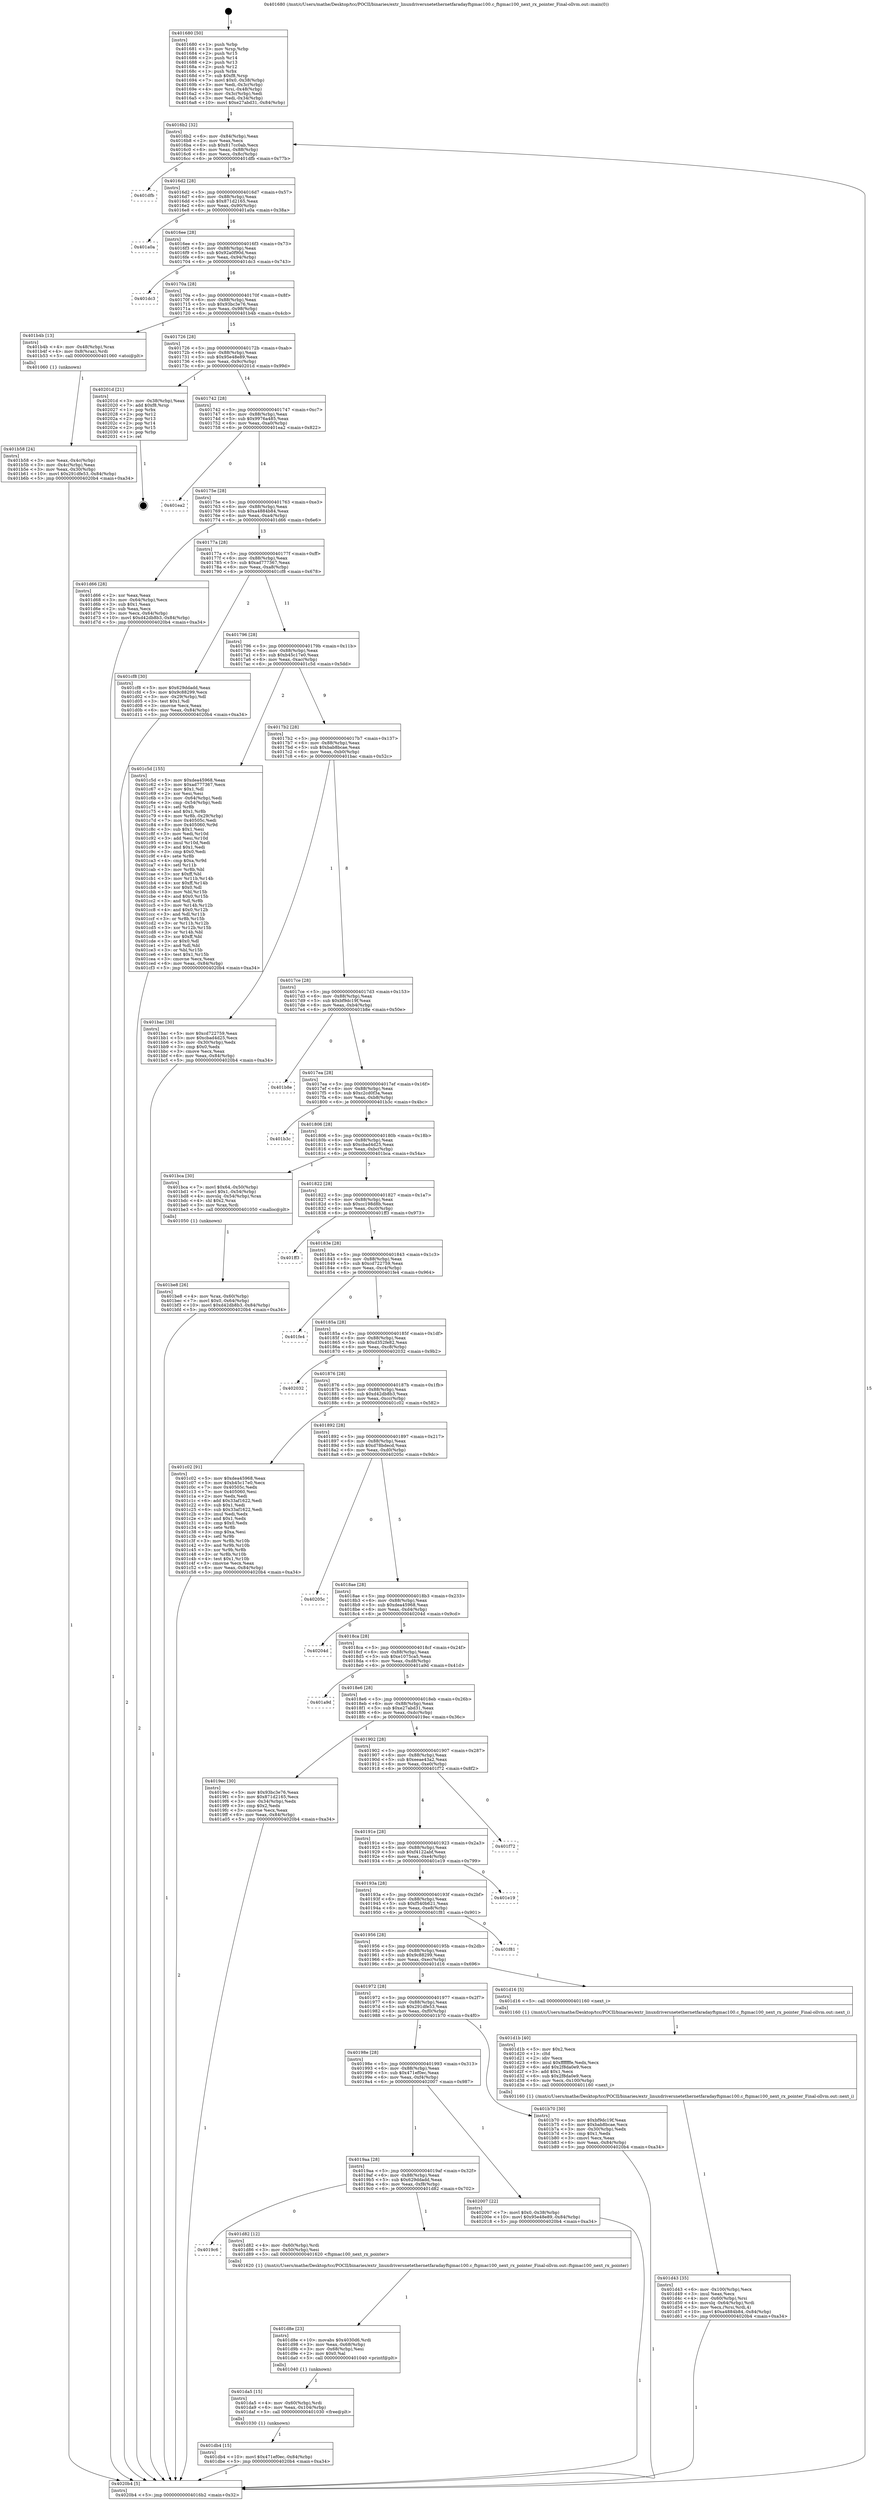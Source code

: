 digraph "0x401680" {
  label = "0x401680 (/mnt/c/Users/mathe/Desktop/tcc/POCII/binaries/extr_linuxdriversnetethernetfaradayftgmac100.c_ftgmac100_next_rx_pointer_Final-ollvm.out::main(0))"
  labelloc = "t"
  node[shape=record]

  Entry [label="",width=0.3,height=0.3,shape=circle,fillcolor=black,style=filled]
  "0x4016b2" [label="{
     0x4016b2 [32]\l
     | [instrs]\l
     &nbsp;&nbsp;0x4016b2 \<+6\>: mov -0x84(%rbp),%eax\l
     &nbsp;&nbsp;0x4016b8 \<+2\>: mov %eax,%ecx\l
     &nbsp;&nbsp;0x4016ba \<+6\>: sub $0x817cc0ab,%ecx\l
     &nbsp;&nbsp;0x4016c0 \<+6\>: mov %eax,-0x88(%rbp)\l
     &nbsp;&nbsp;0x4016c6 \<+6\>: mov %ecx,-0x8c(%rbp)\l
     &nbsp;&nbsp;0x4016cc \<+6\>: je 0000000000401dfb \<main+0x77b\>\l
  }"]
  "0x401dfb" [label="{
     0x401dfb\l
  }", style=dashed]
  "0x4016d2" [label="{
     0x4016d2 [28]\l
     | [instrs]\l
     &nbsp;&nbsp;0x4016d2 \<+5\>: jmp 00000000004016d7 \<main+0x57\>\l
     &nbsp;&nbsp;0x4016d7 \<+6\>: mov -0x88(%rbp),%eax\l
     &nbsp;&nbsp;0x4016dd \<+5\>: sub $0x871d2165,%eax\l
     &nbsp;&nbsp;0x4016e2 \<+6\>: mov %eax,-0x90(%rbp)\l
     &nbsp;&nbsp;0x4016e8 \<+6\>: je 0000000000401a0a \<main+0x38a\>\l
  }"]
  Exit [label="",width=0.3,height=0.3,shape=circle,fillcolor=black,style=filled,peripheries=2]
  "0x401a0a" [label="{
     0x401a0a\l
  }", style=dashed]
  "0x4016ee" [label="{
     0x4016ee [28]\l
     | [instrs]\l
     &nbsp;&nbsp;0x4016ee \<+5\>: jmp 00000000004016f3 \<main+0x73\>\l
     &nbsp;&nbsp;0x4016f3 \<+6\>: mov -0x88(%rbp),%eax\l
     &nbsp;&nbsp;0x4016f9 \<+5\>: sub $0x92a0f90d,%eax\l
     &nbsp;&nbsp;0x4016fe \<+6\>: mov %eax,-0x94(%rbp)\l
     &nbsp;&nbsp;0x401704 \<+6\>: je 0000000000401dc3 \<main+0x743\>\l
  }"]
  "0x401db4" [label="{
     0x401db4 [15]\l
     | [instrs]\l
     &nbsp;&nbsp;0x401db4 \<+10\>: movl $0x471ef0ec,-0x84(%rbp)\l
     &nbsp;&nbsp;0x401dbe \<+5\>: jmp 00000000004020b4 \<main+0xa34\>\l
  }"]
  "0x401dc3" [label="{
     0x401dc3\l
  }", style=dashed]
  "0x40170a" [label="{
     0x40170a [28]\l
     | [instrs]\l
     &nbsp;&nbsp;0x40170a \<+5\>: jmp 000000000040170f \<main+0x8f\>\l
     &nbsp;&nbsp;0x40170f \<+6\>: mov -0x88(%rbp),%eax\l
     &nbsp;&nbsp;0x401715 \<+5\>: sub $0x93bc3e76,%eax\l
     &nbsp;&nbsp;0x40171a \<+6\>: mov %eax,-0x98(%rbp)\l
     &nbsp;&nbsp;0x401720 \<+6\>: je 0000000000401b4b \<main+0x4cb\>\l
  }"]
  "0x401da5" [label="{
     0x401da5 [15]\l
     | [instrs]\l
     &nbsp;&nbsp;0x401da5 \<+4\>: mov -0x60(%rbp),%rdi\l
     &nbsp;&nbsp;0x401da9 \<+6\>: mov %eax,-0x104(%rbp)\l
     &nbsp;&nbsp;0x401daf \<+5\>: call 0000000000401030 \<free@plt\>\l
     | [calls]\l
     &nbsp;&nbsp;0x401030 \{1\} (unknown)\l
  }"]
  "0x401b4b" [label="{
     0x401b4b [13]\l
     | [instrs]\l
     &nbsp;&nbsp;0x401b4b \<+4\>: mov -0x48(%rbp),%rax\l
     &nbsp;&nbsp;0x401b4f \<+4\>: mov 0x8(%rax),%rdi\l
     &nbsp;&nbsp;0x401b53 \<+5\>: call 0000000000401060 \<atoi@plt\>\l
     | [calls]\l
     &nbsp;&nbsp;0x401060 \{1\} (unknown)\l
  }"]
  "0x401726" [label="{
     0x401726 [28]\l
     | [instrs]\l
     &nbsp;&nbsp;0x401726 \<+5\>: jmp 000000000040172b \<main+0xab\>\l
     &nbsp;&nbsp;0x40172b \<+6\>: mov -0x88(%rbp),%eax\l
     &nbsp;&nbsp;0x401731 \<+5\>: sub $0x95e48e89,%eax\l
     &nbsp;&nbsp;0x401736 \<+6\>: mov %eax,-0x9c(%rbp)\l
     &nbsp;&nbsp;0x40173c \<+6\>: je 000000000040201d \<main+0x99d\>\l
  }"]
  "0x401d8e" [label="{
     0x401d8e [23]\l
     | [instrs]\l
     &nbsp;&nbsp;0x401d8e \<+10\>: movabs $0x4030d6,%rdi\l
     &nbsp;&nbsp;0x401d98 \<+3\>: mov %eax,-0x68(%rbp)\l
     &nbsp;&nbsp;0x401d9b \<+3\>: mov -0x68(%rbp),%esi\l
     &nbsp;&nbsp;0x401d9e \<+2\>: mov $0x0,%al\l
     &nbsp;&nbsp;0x401da0 \<+5\>: call 0000000000401040 \<printf@plt\>\l
     | [calls]\l
     &nbsp;&nbsp;0x401040 \{1\} (unknown)\l
  }"]
  "0x40201d" [label="{
     0x40201d [21]\l
     | [instrs]\l
     &nbsp;&nbsp;0x40201d \<+3\>: mov -0x38(%rbp),%eax\l
     &nbsp;&nbsp;0x402020 \<+7\>: add $0xf8,%rsp\l
     &nbsp;&nbsp;0x402027 \<+1\>: pop %rbx\l
     &nbsp;&nbsp;0x402028 \<+2\>: pop %r12\l
     &nbsp;&nbsp;0x40202a \<+2\>: pop %r13\l
     &nbsp;&nbsp;0x40202c \<+2\>: pop %r14\l
     &nbsp;&nbsp;0x40202e \<+2\>: pop %r15\l
     &nbsp;&nbsp;0x402030 \<+1\>: pop %rbp\l
     &nbsp;&nbsp;0x402031 \<+1\>: ret\l
  }"]
  "0x401742" [label="{
     0x401742 [28]\l
     | [instrs]\l
     &nbsp;&nbsp;0x401742 \<+5\>: jmp 0000000000401747 \<main+0xc7\>\l
     &nbsp;&nbsp;0x401747 \<+6\>: mov -0x88(%rbp),%eax\l
     &nbsp;&nbsp;0x40174d \<+5\>: sub $0x9976a485,%eax\l
     &nbsp;&nbsp;0x401752 \<+6\>: mov %eax,-0xa0(%rbp)\l
     &nbsp;&nbsp;0x401758 \<+6\>: je 0000000000401ea2 \<main+0x822\>\l
  }"]
  "0x4019c6" [label="{
     0x4019c6\l
  }", style=dashed]
  "0x401ea2" [label="{
     0x401ea2\l
  }", style=dashed]
  "0x40175e" [label="{
     0x40175e [28]\l
     | [instrs]\l
     &nbsp;&nbsp;0x40175e \<+5\>: jmp 0000000000401763 \<main+0xe3\>\l
     &nbsp;&nbsp;0x401763 \<+6\>: mov -0x88(%rbp),%eax\l
     &nbsp;&nbsp;0x401769 \<+5\>: sub $0xa4884b84,%eax\l
     &nbsp;&nbsp;0x40176e \<+6\>: mov %eax,-0xa4(%rbp)\l
     &nbsp;&nbsp;0x401774 \<+6\>: je 0000000000401d66 \<main+0x6e6\>\l
  }"]
  "0x401d82" [label="{
     0x401d82 [12]\l
     | [instrs]\l
     &nbsp;&nbsp;0x401d82 \<+4\>: mov -0x60(%rbp),%rdi\l
     &nbsp;&nbsp;0x401d86 \<+3\>: mov -0x50(%rbp),%esi\l
     &nbsp;&nbsp;0x401d89 \<+5\>: call 0000000000401620 \<ftgmac100_next_rx_pointer\>\l
     | [calls]\l
     &nbsp;&nbsp;0x401620 \{1\} (/mnt/c/Users/mathe/Desktop/tcc/POCII/binaries/extr_linuxdriversnetethernetfaradayftgmac100.c_ftgmac100_next_rx_pointer_Final-ollvm.out::ftgmac100_next_rx_pointer)\l
  }"]
  "0x401d66" [label="{
     0x401d66 [28]\l
     | [instrs]\l
     &nbsp;&nbsp;0x401d66 \<+2\>: xor %eax,%eax\l
     &nbsp;&nbsp;0x401d68 \<+3\>: mov -0x64(%rbp),%ecx\l
     &nbsp;&nbsp;0x401d6b \<+3\>: sub $0x1,%eax\l
     &nbsp;&nbsp;0x401d6e \<+2\>: sub %eax,%ecx\l
     &nbsp;&nbsp;0x401d70 \<+3\>: mov %ecx,-0x64(%rbp)\l
     &nbsp;&nbsp;0x401d73 \<+10\>: movl $0xd42db8b3,-0x84(%rbp)\l
     &nbsp;&nbsp;0x401d7d \<+5\>: jmp 00000000004020b4 \<main+0xa34\>\l
  }"]
  "0x40177a" [label="{
     0x40177a [28]\l
     | [instrs]\l
     &nbsp;&nbsp;0x40177a \<+5\>: jmp 000000000040177f \<main+0xff\>\l
     &nbsp;&nbsp;0x40177f \<+6\>: mov -0x88(%rbp),%eax\l
     &nbsp;&nbsp;0x401785 \<+5\>: sub $0xad777367,%eax\l
     &nbsp;&nbsp;0x40178a \<+6\>: mov %eax,-0xa8(%rbp)\l
     &nbsp;&nbsp;0x401790 \<+6\>: je 0000000000401cf8 \<main+0x678\>\l
  }"]
  "0x4019aa" [label="{
     0x4019aa [28]\l
     | [instrs]\l
     &nbsp;&nbsp;0x4019aa \<+5\>: jmp 00000000004019af \<main+0x32f\>\l
     &nbsp;&nbsp;0x4019af \<+6\>: mov -0x88(%rbp),%eax\l
     &nbsp;&nbsp;0x4019b5 \<+5\>: sub $0x629ddadd,%eax\l
     &nbsp;&nbsp;0x4019ba \<+6\>: mov %eax,-0xf8(%rbp)\l
     &nbsp;&nbsp;0x4019c0 \<+6\>: je 0000000000401d82 \<main+0x702\>\l
  }"]
  "0x401cf8" [label="{
     0x401cf8 [30]\l
     | [instrs]\l
     &nbsp;&nbsp;0x401cf8 \<+5\>: mov $0x629ddadd,%eax\l
     &nbsp;&nbsp;0x401cfd \<+5\>: mov $0x9c88299,%ecx\l
     &nbsp;&nbsp;0x401d02 \<+3\>: mov -0x29(%rbp),%dl\l
     &nbsp;&nbsp;0x401d05 \<+3\>: test $0x1,%dl\l
     &nbsp;&nbsp;0x401d08 \<+3\>: cmovne %ecx,%eax\l
     &nbsp;&nbsp;0x401d0b \<+6\>: mov %eax,-0x84(%rbp)\l
     &nbsp;&nbsp;0x401d11 \<+5\>: jmp 00000000004020b4 \<main+0xa34\>\l
  }"]
  "0x401796" [label="{
     0x401796 [28]\l
     | [instrs]\l
     &nbsp;&nbsp;0x401796 \<+5\>: jmp 000000000040179b \<main+0x11b\>\l
     &nbsp;&nbsp;0x40179b \<+6\>: mov -0x88(%rbp),%eax\l
     &nbsp;&nbsp;0x4017a1 \<+5\>: sub $0xb45c17e0,%eax\l
     &nbsp;&nbsp;0x4017a6 \<+6\>: mov %eax,-0xac(%rbp)\l
     &nbsp;&nbsp;0x4017ac \<+6\>: je 0000000000401c5d \<main+0x5dd\>\l
  }"]
  "0x402007" [label="{
     0x402007 [22]\l
     | [instrs]\l
     &nbsp;&nbsp;0x402007 \<+7\>: movl $0x0,-0x38(%rbp)\l
     &nbsp;&nbsp;0x40200e \<+10\>: movl $0x95e48e89,-0x84(%rbp)\l
     &nbsp;&nbsp;0x402018 \<+5\>: jmp 00000000004020b4 \<main+0xa34\>\l
  }"]
  "0x401c5d" [label="{
     0x401c5d [155]\l
     | [instrs]\l
     &nbsp;&nbsp;0x401c5d \<+5\>: mov $0xdea45968,%eax\l
     &nbsp;&nbsp;0x401c62 \<+5\>: mov $0xad777367,%ecx\l
     &nbsp;&nbsp;0x401c67 \<+2\>: mov $0x1,%dl\l
     &nbsp;&nbsp;0x401c69 \<+2\>: xor %esi,%esi\l
     &nbsp;&nbsp;0x401c6b \<+3\>: mov -0x64(%rbp),%edi\l
     &nbsp;&nbsp;0x401c6e \<+3\>: cmp -0x54(%rbp),%edi\l
     &nbsp;&nbsp;0x401c71 \<+4\>: setl %r8b\l
     &nbsp;&nbsp;0x401c75 \<+4\>: and $0x1,%r8b\l
     &nbsp;&nbsp;0x401c79 \<+4\>: mov %r8b,-0x29(%rbp)\l
     &nbsp;&nbsp;0x401c7d \<+7\>: mov 0x40505c,%edi\l
     &nbsp;&nbsp;0x401c84 \<+8\>: mov 0x405060,%r9d\l
     &nbsp;&nbsp;0x401c8c \<+3\>: sub $0x1,%esi\l
     &nbsp;&nbsp;0x401c8f \<+3\>: mov %edi,%r10d\l
     &nbsp;&nbsp;0x401c92 \<+3\>: add %esi,%r10d\l
     &nbsp;&nbsp;0x401c95 \<+4\>: imul %r10d,%edi\l
     &nbsp;&nbsp;0x401c99 \<+3\>: and $0x1,%edi\l
     &nbsp;&nbsp;0x401c9c \<+3\>: cmp $0x0,%edi\l
     &nbsp;&nbsp;0x401c9f \<+4\>: sete %r8b\l
     &nbsp;&nbsp;0x401ca3 \<+4\>: cmp $0xa,%r9d\l
     &nbsp;&nbsp;0x401ca7 \<+4\>: setl %r11b\l
     &nbsp;&nbsp;0x401cab \<+3\>: mov %r8b,%bl\l
     &nbsp;&nbsp;0x401cae \<+3\>: xor $0xff,%bl\l
     &nbsp;&nbsp;0x401cb1 \<+3\>: mov %r11b,%r14b\l
     &nbsp;&nbsp;0x401cb4 \<+4\>: xor $0xff,%r14b\l
     &nbsp;&nbsp;0x401cb8 \<+3\>: xor $0x0,%dl\l
     &nbsp;&nbsp;0x401cbb \<+3\>: mov %bl,%r15b\l
     &nbsp;&nbsp;0x401cbe \<+4\>: and $0x0,%r15b\l
     &nbsp;&nbsp;0x401cc2 \<+3\>: and %dl,%r8b\l
     &nbsp;&nbsp;0x401cc5 \<+3\>: mov %r14b,%r12b\l
     &nbsp;&nbsp;0x401cc8 \<+4\>: and $0x0,%r12b\l
     &nbsp;&nbsp;0x401ccc \<+3\>: and %dl,%r11b\l
     &nbsp;&nbsp;0x401ccf \<+3\>: or %r8b,%r15b\l
     &nbsp;&nbsp;0x401cd2 \<+3\>: or %r11b,%r12b\l
     &nbsp;&nbsp;0x401cd5 \<+3\>: xor %r12b,%r15b\l
     &nbsp;&nbsp;0x401cd8 \<+3\>: or %r14b,%bl\l
     &nbsp;&nbsp;0x401cdb \<+3\>: xor $0xff,%bl\l
     &nbsp;&nbsp;0x401cde \<+3\>: or $0x0,%dl\l
     &nbsp;&nbsp;0x401ce1 \<+2\>: and %dl,%bl\l
     &nbsp;&nbsp;0x401ce3 \<+3\>: or %bl,%r15b\l
     &nbsp;&nbsp;0x401ce6 \<+4\>: test $0x1,%r15b\l
     &nbsp;&nbsp;0x401cea \<+3\>: cmovne %ecx,%eax\l
     &nbsp;&nbsp;0x401ced \<+6\>: mov %eax,-0x84(%rbp)\l
     &nbsp;&nbsp;0x401cf3 \<+5\>: jmp 00000000004020b4 \<main+0xa34\>\l
  }"]
  "0x4017b2" [label="{
     0x4017b2 [28]\l
     | [instrs]\l
     &nbsp;&nbsp;0x4017b2 \<+5\>: jmp 00000000004017b7 \<main+0x137\>\l
     &nbsp;&nbsp;0x4017b7 \<+6\>: mov -0x88(%rbp),%eax\l
     &nbsp;&nbsp;0x4017bd \<+5\>: sub $0xbab8bcae,%eax\l
     &nbsp;&nbsp;0x4017c2 \<+6\>: mov %eax,-0xb0(%rbp)\l
     &nbsp;&nbsp;0x4017c8 \<+6\>: je 0000000000401bac \<main+0x52c\>\l
  }"]
  "0x401d43" [label="{
     0x401d43 [35]\l
     | [instrs]\l
     &nbsp;&nbsp;0x401d43 \<+6\>: mov -0x100(%rbp),%ecx\l
     &nbsp;&nbsp;0x401d49 \<+3\>: imul %eax,%ecx\l
     &nbsp;&nbsp;0x401d4c \<+4\>: mov -0x60(%rbp),%rsi\l
     &nbsp;&nbsp;0x401d50 \<+4\>: movslq -0x64(%rbp),%rdi\l
     &nbsp;&nbsp;0x401d54 \<+3\>: mov %ecx,(%rsi,%rdi,4)\l
     &nbsp;&nbsp;0x401d57 \<+10\>: movl $0xa4884b84,-0x84(%rbp)\l
     &nbsp;&nbsp;0x401d61 \<+5\>: jmp 00000000004020b4 \<main+0xa34\>\l
  }"]
  "0x401bac" [label="{
     0x401bac [30]\l
     | [instrs]\l
     &nbsp;&nbsp;0x401bac \<+5\>: mov $0xcd722759,%eax\l
     &nbsp;&nbsp;0x401bb1 \<+5\>: mov $0xcbad4d25,%ecx\l
     &nbsp;&nbsp;0x401bb6 \<+3\>: mov -0x30(%rbp),%edx\l
     &nbsp;&nbsp;0x401bb9 \<+3\>: cmp $0x0,%edx\l
     &nbsp;&nbsp;0x401bbc \<+3\>: cmove %ecx,%eax\l
     &nbsp;&nbsp;0x401bbf \<+6\>: mov %eax,-0x84(%rbp)\l
     &nbsp;&nbsp;0x401bc5 \<+5\>: jmp 00000000004020b4 \<main+0xa34\>\l
  }"]
  "0x4017ce" [label="{
     0x4017ce [28]\l
     | [instrs]\l
     &nbsp;&nbsp;0x4017ce \<+5\>: jmp 00000000004017d3 \<main+0x153\>\l
     &nbsp;&nbsp;0x4017d3 \<+6\>: mov -0x88(%rbp),%eax\l
     &nbsp;&nbsp;0x4017d9 \<+5\>: sub $0xbf9dc19f,%eax\l
     &nbsp;&nbsp;0x4017de \<+6\>: mov %eax,-0xb4(%rbp)\l
     &nbsp;&nbsp;0x4017e4 \<+6\>: je 0000000000401b8e \<main+0x50e\>\l
  }"]
  "0x401d1b" [label="{
     0x401d1b [40]\l
     | [instrs]\l
     &nbsp;&nbsp;0x401d1b \<+5\>: mov $0x2,%ecx\l
     &nbsp;&nbsp;0x401d20 \<+1\>: cltd\l
     &nbsp;&nbsp;0x401d21 \<+2\>: idiv %ecx\l
     &nbsp;&nbsp;0x401d23 \<+6\>: imul $0xfffffffe,%edx,%ecx\l
     &nbsp;&nbsp;0x401d29 \<+6\>: add $0x2f8da0e9,%ecx\l
     &nbsp;&nbsp;0x401d2f \<+3\>: add $0x1,%ecx\l
     &nbsp;&nbsp;0x401d32 \<+6\>: sub $0x2f8da0e9,%ecx\l
     &nbsp;&nbsp;0x401d38 \<+6\>: mov %ecx,-0x100(%rbp)\l
     &nbsp;&nbsp;0x401d3e \<+5\>: call 0000000000401160 \<next_i\>\l
     | [calls]\l
     &nbsp;&nbsp;0x401160 \{1\} (/mnt/c/Users/mathe/Desktop/tcc/POCII/binaries/extr_linuxdriversnetethernetfaradayftgmac100.c_ftgmac100_next_rx_pointer_Final-ollvm.out::next_i)\l
  }"]
  "0x401b8e" [label="{
     0x401b8e\l
  }", style=dashed]
  "0x4017ea" [label="{
     0x4017ea [28]\l
     | [instrs]\l
     &nbsp;&nbsp;0x4017ea \<+5\>: jmp 00000000004017ef \<main+0x16f\>\l
     &nbsp;&nbsp;0x4017ef \<+6\>: mov -0x88(%rbp),%eax\l
     &nbsp;&nbsp;0x4017f5 \<+5\>: sub $0xc2cd0f3a,%eax\l
     &nbsp;&nbsp;0x4017fa \<+6\>: mov %eax,-0xb8(%rbp)\l
     &nbsp;&nbsp;0x401800 \<+6\>: je 0000000000401b3c \<main+0x4bc\>\l
  }"]
  "0x401be8" [label="{
     0x401be8 [26]\l
     | [instrs]\l
     &nbsp;&nbsp;0x401be8 \<+4\>: mov %rax,-0x60(%rbp)\l
     &nbsp;&nbsp;0x401bec \<+7\>: movl $0x0,-0x64(%rbp)\l
     &nbsp;&nbsp;0x401bf3 \<+10\>: movl $0xd42db8b3,-0x84(%rbp)\l
     &nbsp;&nbsp;0x401bfd \<+5\>: jmp 00000000004020b4 \<main+0xa34\>\l
  }"]
  "0x401b3c" [label="{
     0x401b3c\l
  }", style=dashed]
  "0x401806" [label="{
     0x401806 [28]\l
     | [instrs]\l
     &nbsp;&nbsp;0x401806 \<+5\>: jmp 000000000040180b \<main+0x18b\>\l
     &nbsp;&nbsp;0x40180b \<+6\>: mov -0x88(%rbp),%eax\l
     &nbsp;&nbsp;0x401811 \<+5\>: sub $0xcbad4d25,%eax\l
     &nbsp;&nbsp;0x401816 \<+6\>: mov %eax,-0xbc(%rbp)\l
     &nbsp;&nbsp;0x40181c \<+6\>: je 0000000000401bca \<main+0x54a\>\l
  }"]
  "0x40198e" [label="{
     0x40198e [28]\l
     | [instrs]\l
     &nbsp;&nbsp;0x40198e \<+5\>: jmp 0000000000401993 \<main+0x313\>\l
     &nbsp;&nbsp;0x401993 \<+6\>: mov -0x88(%rbp),%eax\l
     &nbsp;&nbsp;0x401999 \<+5\>: sub $0x471ef0ec,%eax\l
     &nbsp;&nbsp;0x40199e \<+6\>: mov %eax,-0xf4(%rbp)\l
     &nbsp;&nbsp;0x4019a4 \<+6\>: je 0000000000402007 \<main+0x987\>\l
  }"]
  "0x401bca" [label="{
     0x401bca [30]\l
     | [instrs]\l
     &nbsp;&nbsp;0x401bca \<+7\>: movl $0x64,-0x50(%rbp)\l
     &nbsp;&nbsp;0x401bd1 \<+7\>: movl $0x1,-0x54(%rbp)\l
     &nbsp;&nbsp;0x401bd8 \<+4\>: movslq -0x54(%rbp),%rax\l
     &nbsp;&nbsp;0x401bdc \<+4\>: shl $0x2,%rax\l
     &nbsp;&nbsp;0x401be0 \<+3\>: mov %rax,%rdi\l
     &nbsp;&nbsp;0x401be3 \<+5\>: call 0000000000401050 \<malloc@plt\>\l
     | [calls]\l
     &nbsp;&nbsp;0x401050 \{1\} (unknown)\l
  }"]
  "0x401822" [label="{
     0x401822 [28]\l
     | [instrs]\l
     &nbsp;&nbsp;0x401822 \<+5\>: jmp 0000000000401827 \<main+0x1a7\>\l
     &nbsp;&nbsp;0x401827 \<+6\>: mov -0x88(%rbp),%eax\l
     &nbsp;&nbsp;0x40182d \<+5\>: sub $0xcc198d8b,%eax\l
     &nbsp;&nbsp;0x401832 \<+6\>: mov %eax,-0xc0(%rbp)\l
     &nbsp;&nbsp;0x401838 \<+6\>: je 0000000000401ff3 \<main+0x973\>\l
  }"]
  "0x401b70" [label="{
     0x401b70 [30]\l
     | [instrs]\l
     &nbsp;&nbsp;0x401b70 \<+5\>: mov $0xbf9dc19f,%eax\l
     &nbsp;&nbsp;0x401b75 \<+5\>: mov $0xbab8bcae,%ecx\l
     &nbsp;&nbsp;0x401b7a \<+3\>: mov -0x30(%rbp),%edx\l
     &nbsp;&nbsp;0x401b7d \<+3\>: cmp $0x1,%edx\l
     &nbsp;&nbsp;0x401b80 \<+3\>: cmovl %ecx,%eax\l
     &nbsp;&nbsp;0x401b83 \<+6\>: mov %eax,-0x84(%rbp)\l
     &nbsp;&nbsp;0x401b89 \<+5\>: jmp 00000000004020b4 \<main+0xa34\>\l
  }"]
  "0x401ff3" [label="{
     0x401ff3\l
  }", style=dashed]
  "0x40183e" [label="{
     0x40183e [28]\l
     | [instrs]\l
     &nbsp;&nbsp;0x40183e \<+5\>: jmp 0000000000401843 \<main+0x1c3\>\l
     &nbsp;&nbsp;0x401843 \<+6\>: mov -0x88(%rbp),%eax\l
     &nbsp;&nbsp;0x401849 \<+5\>: sub $0xcd722759,%eax\l
     &nbsp;&nbsp;0x40184e \<+6\>: mov %eax,-0xc4(%rbp)\l
     &nbsp;&nbsp;0x401854 \<+6\>: je 0000000000401fe4 \<main+0x964\>\l
  }"]
  "0x401972" [label="{
     0x401972 [28]\l
     | [instrs]\l
     &nbsp;&nbsp;0x401972 \<+5\>: jmp 0000000000401977 \<main+0x2f7\>\l
     &nbsp;&nbsp;0x401977 \<+6\>: mov -0x88(%rbp),%eax\l
     &nbsp;&nbsp;0x40197d \<+5\>: sub $0x291dfe53,%eax\l
     &nbsp;&nbsp;0x401982 \<+6\>: mov %eax,-0xf0(%rbp)\l
     &nbsp;&nbsp;0x401988 \<+6\>: je 0000000000401b70 \<main+0x4f0\>\l
  }"]
  "0x401fe4" [label="{
     0x401fe4\l
  }", style=dashed]
  "0x40185a" [label="{
     0x40185a [28]\l
     | [instrs]\l
     &nbsp;&nbsp;0x40185a \<+5\>: jmp 000000000040185f \<main+0x1df\>\l
     &nbsp;&nbsp;0x40185f \<+6\>: mov -0x88(%rbp),%eax\l
     &nbsp;&nbsp;0x401865 \<+5\>: sub $0xd352fe82,%eax\l
     &nbsp;&nbsp;0x40186a \<+6\>: mov %eax,-0xc8(%rbp)\l
     &nbsp;&nbsp;0x401870 \<+6\>: je 0000000000402032 \<main+0x9b2\>\l
  }"]
  "0x401d16" [label="{
     0x401d16 [5]\l
     | [instrs]\l
     &nbsp;&nbsp;0x401d16 \<+5\>: call 0000000000401160 \<next_i\>\l
     | [calls]\l
     &nbsp;&nbsp;0x401160 \{1\} (/mnt/c/Users/mathe/Desktop/tcc/POCII/binaries/extr_linuxdriversnetethernetfaradayftgmac100.c_ftgmac100_next_rx_pointer_Final-ollvm.out::next_i)\l
  }"]
  "0x402032" [label="{
     0x402032\l
  }", style=dashed]
  "0x401876" [label="{
     0x401876 [28]\l
     | [instrs]\l
     &nbsp;&nbsp;0x401876 \<+5\>: jmp 000000000040187b \<main+0x1fb\>\l
     &nbsp;&nbsp;0x40187b \<+6\>: mov -0x88(%rbp),%eax\l
     &nbsp;&nbsp;0x401881 \<+5\>: sub $0xd42db8b3,%eax\l
     &nbsp;&nbsp;0x401886 \<+6\>: mov %eax,-0xcc(%rbp)\l
     &nbsp;&nbsp;0x40188c \<+6\>: je 0000000000401c02 \<main+0x582\>\l
  }"]
  "0x401956" [label="{
     0x401956 [28]\l
     | [instrs]\l
     &nbsp;&nbsp;0x401956 \<+5\>: jmp 000000000040195b \<main+0x2db\>\l
     &nbsp;&nbsp;0x40195b \<+6\>: mov -0x88(%rbp),%eax\l
     &nbsp;&nbsp;0x401961 \<+5\>: sub $0x9c88299,%eax\l
     &nbsp;&nbsp;0x401966 \<+6\>: mov %eax,-0xec(%rbp)\l
     &nbsp;&nbsp;0x40196c \<+6\>: je 0000000000401d16 \<main+0x696\>\l
  }"]
  "0x401c02" [label="{
     0x401c02 [91]\l
     | [instrs]\l
     &nbsp;&nbsp;0x401c02 \<+5\>: mov $0xdea45968,%eax\l
     &nbsp;&nbsp;0x401c07 \<+5\>: mov $0xb45c17e0,%ecx\l
     &nbsp;&nbsp;0x401c0c \<+7\>: mov 0x40505c,%edx\l
     &nbsp;&nbsp;0x401c13 \<+7\>: mov 0x405060,%esi\l
     &nbsp;&nbsp;0x401c1a \<+2\>: mov %edx,%edi\l
     &nbsp;&nbsp;0x401c1c \<+6\>: add $0x33af1622,%edi\l
     &nbsp;&nbsp;0x401c22 \<+3\>: sub $0x1,%edi\l
     &nbsp;&nbsp;0x401c25 \<+6\>: sub $0x33af1622,%edi\l
     &nbsp;&nbsp;0x401c2b \<+3\>: imul %edi,%edx\l
     &nbsp;&nbsp;0x401c2e \<+3\>: and $0x1,%edx\l
     &nbsp;&nbsp;0x401c31 \<+3\>: cmp $0x0,%edx\l
     &nbsp;&nbsp;0x401c34 \<+4\>: sete %r8b\l
     &nbsp;&nbsp;0x401c38 \<+3\>: cmp $0xa,%esi\l
     &nbsp;&nbsp;0x401c3b \<+4\>: setl %r9b\l
     &nbsp;&nbsp;0x401c3f \<+3\>: mov %r8b,%r10b\l
     &nbsp;&nbsp;0x401c42 \<+3\>: and %r9b,%r10b\l
     &nbsp;&nbsp;0x401c45 \<+3\>: xor %r9b,%r8b\l
     &nbsp;&nbsp;0x401c48 \<+3\>: or %r8b,%r10b\l
     &nbsp;&nbsp;0x401c4b \<+4\>: test $0x1,%r10b\l
     &nbsp;&nbsp;0x401c4f \<+3\>: cmovne %ecx,%eax\l
     &nbsp;&nbsp;0x401c52 \<+6\>: mov %eax,-0x84(%rbp)\l
     &nbsp;&nbsp;0x401c58 \<+5\>: jmp 00000000004020b4 \<main+0xa34\>\l
  }"]
  "0x401892" [label="{
     0x401892 [28]\l
     | [instrs]\l
     &nbsp;&nbsp;0x401892 \<+5\>: jmp 0000000000401897 \<main+0x217\>\l
     &nbsp;&nbsp;0x401897 \<+6\>: mov -0x88(%rbp),%eax\l
     &nbsp;&nbsp;0x40189d \<+5\>: sub $0xd78bdecd,%eax\l
     &nbsp;&nbsp;0x4018a2 \<+6\>: mov %eax,-0xd0(%rbp)\l
     &nbsp;&nbsp;0x4018a8 \<+6\>: je 000000000040205c \<main+0x9dc\>\l
  }"]
  "0x401f81" [label="{
     0x401f81\l
  }", style=dashed]
  "0x40205c" [label="{
     0x40205c\l
  }", style=dashed]
  "0x4018ae" [label="{
     0x4018ae [28]\l
     | [instrs]\l
     &nbsp;&nbsp;0x4018ae \<+5\>: jmp 00000000004018b3 \<main+0x233\>\l
     &nbsp;&nbsp;0x4018b3 \<+6\>: mov -0x88(%rbp),%eax\l
     &nbsp;&nbsp;0x4018b9 \<+5\>: sub $0xdea45968,%eax\l
     &nbsp;&nbsp;0x4018be \<+6\>: mov %eax,-0xd4(%rbp)\l
     &nbsp;&nbsp;0x4018c4 \<+6\>: je 000000000040204d \<main+0x9cd\>\l
  }"]
  "0x40193a" [label="{
     0x40193a [28]\l
     | [instrs]\l
     &nbsp;&nbsp;0x40193a \<+5\>: jmp 000000000040193f \<main+0x2bf\>\l
     &nbsp;&nbsp;0x40193f \<+6\>: mov -0x88(%rbp),%eax\l
     &nbsp;&nbsp;0x401945 \<+5\>: sub $0xf540b621,%eax\l
     &nbsp;&nbsp;0x40194a \<+6\>: mov %eax,-0xe8(%rbp)\l
     &nbsp;&nbsp;0x401950 \<+6\>: je 0000000000401f81 \<main+0x901\>\l
  }"]
  "0x40204d" [label="{
     0x40204d\l
  }", style=dashed]
  "0x4018ca" [label="{
     0x4018ca [28]\l
     | [instrs]\l
     &nbsp;&nbsp;0x4018ca \<+5\>: jmp 00000000004018cf \<main+0x24f\>\l
     &nbsp;&nbsp;0x4018cf \<+6\>: mov -0x88(%rbp),%eax\l
     &nbsp;&nbsp;0x4018d5 \<+5\>: sub $0xe1075ca5,%eax\l
     &nbsp;&nbsp;0x4018da \<+6\>: mov %eax,-0xd8(%rbp)\l
     &nbsp;&nbsp;0x4018e0 \<+6\>: je 0000000000401a9d \<main+0x41d\>\l
  }"]
  "0x401e19" [label="{
     0x401e19\l
  }", style=dashed]
  "0x401a9d" [label="{
     0x401a9d\l
  }", style=dashed]
  "0x4018e6" [label="{
     0x4018e6 [28]\l
     | [instrs]\l
     &nbsp;&nbsp;0x4018e6 \<+5\>: jmp 00000000004018eb \<main+0x26b\>\l
     &nbsp;&nbsp;0x4018eb \<+6\>: mov -0x88(%rbp),%eax\l
     &nbsp;&nbsp;0x4018f1 \<+5\>: sub $0xe27abd31,%eax\l
     &nbsp;&nbsp;0x4018f6 \<+6\>: mov %eax,-0xdc(%rbp)\l
     &nbsp;&nbsp;0x4018fc \<+6\>: je 00000000004019ec \<main+0x36c\>\l
  }"]
  "0x40191e" [label="{
     0x40191e [28]\l
     | [instrs]\l
     &nbsp;&nbsp;0x40191e \<+5\>: jmp 0000000000401923 \<main+0x2a3\>\l
     &nbsp;&nbsp;0x401923 \<+6\>: mov -0x88(%rbp),%eax\l
     &nbsp;&nbsp;0x401929 \<+5\>: sub $0xf4122abf,%eax\l
     &nbsp;&nbsp;0x40192e \<+6\>: mov %eax,-0xe4(%rbp)\l
     &nbsp;&nbsp;0x401934 \<+6\>: je 0000000000401e19 \<main+0x799\>\l
  }"]
  "0x4019ec" [label="{
     0x4019ec [30]\l
     | [instrs]\l
     &nbsp;&nbsp;0x4019ec \<+5\>: mov $0x93bc3e76,%eax\l
     &nbsp;&nbsp;0x4019f1 \<+5\>: mov $0x871d2165,%ecx\l
     &nbsp;&nbsp;0x4019f6 \<+3\>: mov -0x34(%rbp),%edx\l
     &nbsp;&nbsp;0x4019f9 \<+3\>: cmp $0x2,%edx\l
     &nbsp;&nbsp;0x4019fc \<+3\>: cmovne %ecx,%eax\l
     &nbsp;&nbsp;0x4019ff \<+6\>: mov %eax,-0x84(%rbp)\l
     &nbsp;&nbsp;0x401a05 \<+5\>: jmp 00000000004020b4 \<main+0xa34\>\l
  }"]
  "0x401902" [label="{
     0x401902 [28]\l
     | [instrs]\l
     &nbsp;&nbsp;0x401902 \<+5\>: jmp 0000000000401907 \<main+0x287\>\l
     &nbsp;&nbsp;0x401907 \<+6\>: mov -0x88(%rbp),%eax\l
     &nbsp;&nbsp;0x40190d \<+5\>: sub $0xeeae43a2,%eax\l
     &nbsp;&nbsp;0x401912 \<+6\>: mov %eax,-0xe0(%rbp)\l
     &nbsp;&nbsp;0x401918 \<+6\>: je 0000000000401f72 \<main+0x8f2\>\l
  }"]
  "0x4020b4" [label="{
     0x4020b4 [5]\l
     | [instrs]\l
     &nbsp;&nbsp;0x4020b4 \<+5\>: jmp 00000000004016b2 \<main+0x32\>\l
  }"]
  "0x401680" [label="{
     0x401680 [50]\l
     | [instrs]\l
     &nbsp;&nbsp;0x401680 \<+1\>: push %rbp\l
     &nbsp;&nbsp;0x401681 \<+3\>: mov %rsp,%rbp\l
     &nbsp;&nbsp;0x401684 \<+2\>: push %r15\l
     &nbsp;&nbsp;0x401686 \<+2\>: push %r14\l
     &nbsp;&nbsp;0x401688 \<+2\>: push %r13\l
     &nbsp;&nbsp;0x40168a \<+2\>: push %r12\l
     &nbsp;&nbsp;0x40168c \<+1\>: push %rbx\l
     &nbsp;&nbsp;0x40168d \<+7\>: sub $0xf8,%rsp\l
     &nbsp;&nbsp;0x401694 \<+7\>: movl $0x0,-0x38(%rbp)\l
     &nbsp;&nbsp;0x40169b \<+3\>: mov %edi,-0x3c(%rbp)\l
     &nbsp;&nbsp;0x40169e \<+4\>: mov %rsi,-0x48(%rbp)\l
     &nbsp;&nbsp;0x4016a2 \<+3\>: mov -0x3c(%rbp),%edi\l
     &nbsp;&nbsp;0x4016a5 \<+3\>: mov %edi,-0x34(%rbp)\l
     &nbsp;&nbsp;0x4016a8 \<+10\>: movl $0xe27abd31,-0x84(%rbp)\l
  }"]
  "0x401b58" [label="{
     0x401b58 [24]\l
     | [instrs]\l
     &nbsp;&nbsp;0x401b58 \<+3\>: mov %eax,-0x4c(%rbp)\l
     &nbsp;&nbsp;0x401b5b \<+3\>: mov -0x4c(%rbp),%eax\l
     &nbsp;&nbsp;0x401b5e \<+3\>: mov %eax,-0x30(%rbp)\l
     &nbsp;&nbsp;0x401b61 \<+10\>: movl $0x291dfe53,-0x84(%rbp)\l
     &nbsp;&nbsp;0x401b6b \<+5\>: jmp 00000000004020b4 \<main+0xa34\>\l
  }"]
  "0x401f72" [label="{
     0x401f72\l
  }", style=dashed]
  Entry -> "0x401680" [label=" 1"]
  "0x4016b2" -> "0x401dfb" [label=" 0"]
  "0x4016b2" -> "0x4016d2" [label=" 16"]
  "0x40201d" -> Exit [label=" 1"]
  "0x4016d2" -> "0x401a0a" [label=" 0"]
  "0x4016d2" -> "0x4016ee" [label=" 16"]
  "0x402007" -> "0x4020b4" [label=" 1"]
  "0x4016ee" -> "0x401dc3" [label=" 0"]
  "0x4016ee" -> "0x40170a" [label=" 16"]
  "0x401db4" -> "0x4020b4" [label=" 1"]
  "0x40170a" -> "0x401b4b" [label=" 1"]
  "0x40170a" -> "0x401726" [label=" 15"]
  "0x401da5" -> "0x401db4" [label=" 1"]
  "0x401726" -> "0x40201d" [label=" 1"]
  "0x401726" -> "0x401742" [label=" 14"]
  "0x401d8e" -> "0x401da5" [label=" 1"]
  "0x401742" -> "0x401ea2" [label=" 0"]
  "0x401742" -> "0x40175e" [label=" 14"]
  "0x401d82" -> "0x401d8e" [label=" 1"]
  "0x40175e" -> "0x401d66" [label=" 1"]
  "0x40175e" -> "0x40177a" [label=" 13"]
  "0x4019aa" -> "0x4019c6" [label=" 0"]
  "0x40177a" -> "0x401cf8" [label=" 2"]
  "0x40177a" -> "0x401796" [label=" 11"]
  "0x4019aa" -> "0x401d82" [label=" 1"]
  "0x401796" -> "0x401c5d" [label=" 2"]
  "0x401796" -> "0x4017b2" [label=" 9"]
  "0x40198e" -> "0x4019aa" [label=" 1"]
  "0x4017b2" -> "0x401bac" [label=" 1"]
  "0x4017b2" -> "0x4017ce" [label=" 8"]
  "0x40198e" -> "0x402007" [label=" 1"]
  "0x4017ce" -> "0x401b8e" [label=" 0"]
  "0x4017ce" -> "0x4017ea" [label=" 8"]
  "0x401d66" -> "0x4020b4" [label=" 1"]
  "0x4017ea" -> "0x401b3c" [label=" 0"]
  "0x4017ea" -> "0x401806" [label=" 8"]
  "0x401d43" -> "0x4020b4" [label=" 1"]
  "0x401806" -> "0x401bca" [label=" 1"]
  "0x401806" -> "0x401822" [label=" 7"]
  "0x401d1b" -> "0x401d43" [label=" 1"]
  "0x401822" -> "0x401ff3" [label=" 0"]
  "0x401822" -> "0x40183e" [label=" 7"]
  "0x401d16" -> "0x401d1b" [label=" 1"]
  "0x40183e" -> "0x401fe4" [label=" 0"]
  "0x40183e" -> "0x40185a" [label=" 7"]
  "0x401c5d" -> "0x4020b4" [label=" 2"]
  "0x40185a" -> "0x402032" [label=" 0"]
  "0x40185a" -> "0x401876" [label=" 7"]
  "0x401c02" -> "0x4020b4" [label=" 2"]
  "0x401876" -> "0x401c02" [label=" 2"]
  "0x401876" -> "0x401892" [label=" 5"]
  "0x401bca" -> "0x401be8" [label=" 1"]
  "0x401892" -> "0x40205c" [label=" 0"]
  "0x401892" -> "0x4018ae" [label=" 5"]
  "0x401bac" -> "0x4020b4" [label=" 1"]
  "0x4018ae" -> "0x40204d" [label=" 0"]
  "0x4018ae" -> "0x4018ca" [label=" 5"]
  "0x401972" -> "0x40198e" [label=" 2"]
  "0x4018ca" -> "0x401a9d" [label=" 0"]
  "0x4018ca" -> "0x4018e6" [label=" 5"]
  "0x401972" -> "0x401b70" [label=" 1"]
  "0x4018e6" -> "0x4019ec" [label=" 1"]
  "0x4018e6" -> "0x401902" [label=" 4"]
  "0x4019ec" -> "0x4020b4" [label=" 1"]
  "0x401680" -> "0x4016b2" [label=" 1"]
  "0x4020b4" -> "0x4016b2" [label=" 15"]
  "0x401b4b" -> "0x401b58" [label=" 1"]
  "0x401b58" -> "0x4020b4" [label=" 1"]
  "0x401956" -> "0x401972" [label=" 3"]
  "0x401902" -> "0x401f72" [label=" 0"]
  "0x401902" -> "0x40191e" [label=" 4"]
  "0x401cf8" -> "0x4020b4" [label=" 2"]
  "0x40191e" -> "0x401e19" [label=" 0"]
  "0x40191e" -> "0x40193a" [label=" 4"]
  "0x401b70" -> "0x4020b4" [label=" 1"]
  "0x40193a" -> "0x401f81" [label=" 0"]
  "0x40193a" -> "0x401956" [label=" 4"]
  "0x401be8" -> "0x4020b4" [label=" 1"]
  "0x401956" -> "0x401d16" [label=" 1"]
}
